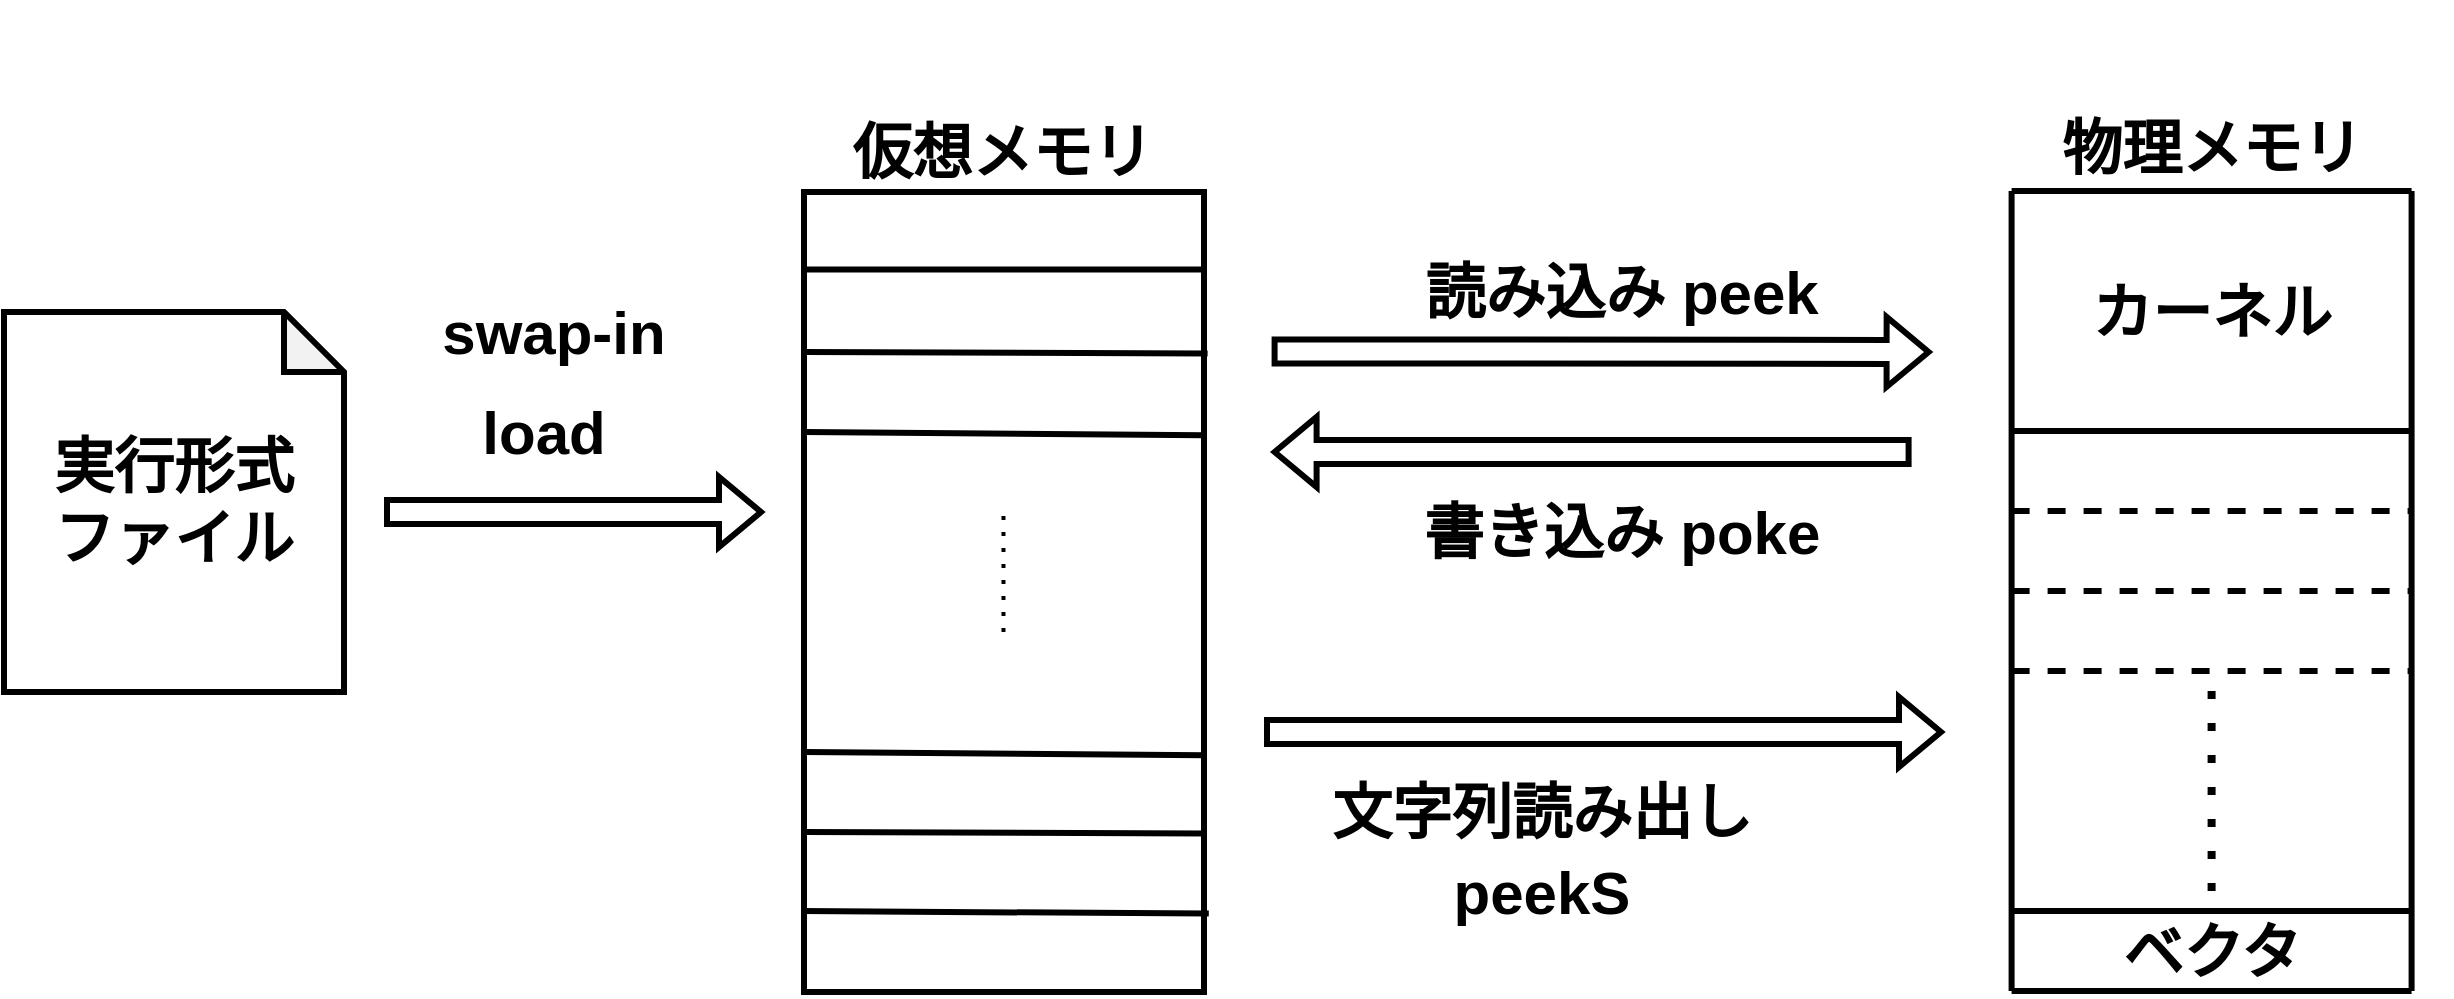 <mxfile version="20.8.18" type="device"><diagram name="ページ1" id="6GyJ-xEebatuYyVdX_I5"><mxGraphModel dx="1249" dy="1271" grid="1" gridSize="10" guides="1" tooltips="1" connect="1" arrows="1" fold="1" page="1" pageScale="1" pageWidth="827" pageHeight="1169" math="0" shadow="0"><root><mxCell id="0"/><mxCell id="1" parent="0"/><mxCell id="5umWTGe1UU6TFaCxOWfy-1" value="" style="rounded=0;whiteSpace=wrap;html=1;strokeWidth=3;" parent="1" vertex="1"><mxGeometry x="440" y="120" width="200" height="400" as="geometry"/></mxCell><mxCell id="5umWTGe1UU6TFaCxOWfy-2" value="" style="endArrow=none;html=1;rounded=0;strokeWidth=3;exitX=0;exitY=0.097;exitDx=0;exitDy=0;exitPerimeter=0;entryX=1.001;entryY=0.097;entryDx=0;entryDy=0;entryPerimeter=0;" parent="1" source="5umWTGe1UU6TFaCxOWfy-1" edge="1" target="5umWTGe1UU6TFaCxOWfy-1"><mxGeometry width="50" height="50" relative="1" as="geometry"><mxPoint x="460" y="420" as="sourcePoint"/><mxPoint x="560" y="157" as="targetPoint"/></mxGeometry></mxCell><mxCell id="5umWTGe1UU6TFaCxOWfy-3" value="" style="endArrow=none;html=1;rounded=0;strokeWidth=3;exitX=-0.004;exitY=0.117;exitDx=0;exitDy=0;exitPerimeter=0;entryX=1.009;entryY=0.202;entryDx=0;entryDy=0;entryPerimeter=0;" parent="1" edge="1" target="5umWTGe1UU6TFaCxOWfy-1"><mxGeometry width="50" height="50" relative="1" as="geometry"><mxPoint x="440" y="200.0" as="sourcePoint"/><mxPoint x="560" y="200" as="targetPoint"/></mxGeometry></mxCell><mxCell id="5umWTGe1UU6TFaCxOWfy-4" value="" style="endArrow=none;html=1;rounded=0;strokeWidth=3;exitX=-0.004;exitY=0.117;exitDx=0;exitDy=0;exitPerimeter=0;entryX=1.002;entryY=0.304;entryDx=0;entryDy=0;entryPerimeter=0;" parent="1" edge="1" target="5umWTGe1UU6TFaCxOWfy-1"><mxGeometry width="50" height="50" relative="1" as="geometry"><mxPoint x="440" y="240.0" as="sourcePoint"/><mxPoint x="560" y="240" as="targetPoint"/></mxGeometry></mxCell><mxCell id="5umWTGe1UU6TFaCxOWfy-5" value="" style="endArrow=none;html=1;rounded=0;strokeWidth=3;exitX=-0.004;exitY=0.117;exitDx=0;exitDy=0;exitPerimeter=0;entryX=1.012;entryY=0.902;entryDx=0;entryDy=0;entryPerimeter=0;" parent="1" edge="1" target="5umWTGe1UU6TFaCxOWfy-1"><mxGeometry width="50" height="50" relative="1" as="geometry"><mxPoint x="438.8" y="479.5" as="sourcePoint"/><mxPoint x="561.2" y="479.5" as="targetPoint"/></mxGeometry></mxCell><mxCell id="5umWTGe1UU6TFaCxOWfy-6" value="" style="endArrow=none;html=1;rounded=0;strokeWidth=3;exitX=-0.004;exitY=0.117;exitDx=0;exitDy=0;exitPerimeter=0;entryX=1.004;entryY=0.802;entryDx=0;entryDy=0;entryPerimeter=0;" parent="1" edge="1" target="5umWTGe1UU6TFaCxOWfy-1"><mxGeometry width="50" height="50" relative="1" as="geometry"><mxPoint x="440" y="440" as="sourcePoint"/><mxPoint x="560" y="440" as="targetPoint"/></mxGeometry></mxCell><mxCell id="5umWTGe1UU6TFaCxOWfy-7" value="" style="endArrow=none;html=1;rounded=0;strokeWidth=3;exitX=-0.004;exitY=0.117;exitDx=0;exitDy=0;exitPerimeter=0;entryX=1.004;entryY=0.704;entryDx=0;entryDy=0;entryPerimeter=0;" parent="1" edge="1" target="5umWTGe1UU6TFaCxOWfy-1"><mxGeometry width="50" height="50" relative="1" as="geometry"><mxPoint x="440" y="400" as="sourcePoint"/><mxPoint x="560" y="400" as="targetPoint"/></mxGeometry></mxCell><mxCell id="5umWTGe1UU6TFaCxOWfy-8" value="" style="endArrow=none;dashed=1;html=1;dashPattern=1 3;strokeWidth=2;rounded=0;" parent="1" edge="1"><mxGeometry width="50" height="50" relative="1" as="geometry"><mxPoint x="539.74" y="340" as="sourcePoint"/><mxPoint x="539.74" y="280" as="targetPoint"/></mxGeometry></mxCell><mxCell id="5umWTGe1UU6TFaCxOWfy-9" value="&lt;font style=&quot;font-size: 30px;&quot;&gt;&lt;b&gt;&amp;nbsp;仮想メモリ&lt;/b&gt;&lt;/font&gt;" style="text;html=1;strokeColor=none;fillColor=none;align=center;verticalAlign=middle;whiteSpace=wrap;rounded=0;" parent="1" vertex="1"><mxGeometry x="440" y="80" width="190" height="40" as="geometry"/></mxCell><mxCell id="5umWTGe1UU6TFaCxOWfy-25" value="" style="shape=flexArrow;endArrow=classic;html=1;rounded=0;strokeWidth=3;fontSize=30;" parent="1" edge="1"><mxGeometry width="50" height="50" relative="1" as="geometry"><mxPoint x="673.8" y="199.69" as="sourcePoint"/><mxPoint x="1003.8" y="200" as="targetPoint"/></mxGeometry></mxCell><mxCell id="5umWTGe1UU6TFaCxOWfy-26" value="&lt;b&gt;読み込み peek&lt;/b&gt;" style="text;html=1;strokeColor=none;fillColor=none;align=center;verticalAlign=middle;whiteSpace=wrap;rounded=0;fontSize=30;" parent="1" vertex="1"><mxGeometry x="738.8" y="150" width="220" height="40" as="geometry"/></mxCell><mxCell id="5umWTGe1UU6TFaCxOWfy-28" value="" style="shape=flexArrow;endArrow=classic;html=1;rounded=0;strokeWidth=3;fontSize=30;" parent="1" edge="1"><mxGeometry width="50" height="50" relative="1" as="geometry"><mxPoint x="993.8" y="250" as="sourcePoint"/><mxPoint x="673.8" y="250" as="targetPoint"/></mxGeometry></mxCell><mxCell id="5umWTGe1UU6TFaCxOWfy-29" value="&lt;b&gt;書き込み poke&lt;/b&gt;" style="text;html=1;strokeColor=none;fillColor=none;align=center;verticalAlign=middle;whiteSpace=wrap;rounded=0;fontSize=30;" parent="1" vertex="1"><mxGeometry x="733.8" y="270" width="230" height="40" as="geometry"/></mxCell><mxCell id="5umWTGe1UU6TFaCxOWfy-36" value="" style="shape=flexArrow;endArrow=classic;html=1;rounded=0;strokeWidth=3;fontSize=30;" parent="1" edge="1"><mxGeometry width="50" height="50" relative="1" as="geometry"><mxPoint x="670" y="390" as="sourcePoint"/><mxPoint x="1010" y="390" as="targetPoint"/></mxGeometry></mxCell><mxCell id="5umWTGe1UU6TFaCxOWfy-38" value="&lt;b&gt;文字列読み出し&lt;/b&gt;" style="text;html=1;strokeColor=none;fillColor=none;align=center;verticalAlign=middle;whiteSpace=wrap;rounded=0;fontSize=30;" parent="1" vertex="1"><mxGeometry x="698.8" y="410" width="220" height="40" as="geometry"/></mxCell><mxCell id="5umWTGe1UU6TFaCxOWfy-39" value="&lt;b&gt;peekS&lt;/b&gt;" style="text;html=1;strokeColor=none;fillColor=none;align=center;verticalAlign=middle;whiteSpace=wrap;rounded=0;fontSize=30;" parent="1" vertex="1"><mxGeometry x="743.8" y="450" width="130" height="40" as="geometry"/></mxCell><mxCell id="5umWTGe1UU6TFaCxOWfy-40" value="&lt;b&gt;実行形式&lt;br&gt;ファイル&lt;/b&gt;" style="shape=note;whiteSpace=wrap;html=1;backgroundOutline=1;darkOpacity=0.05;strokeWidth=3;fontSize=30;" parent="1" vertex="1"><mxGeometry x="40" y="180" width="170" height="190" as="geometry"/></mxCell><mxCell id="5umWTGe1UU6TFaCxOWfy-41" value="" style="shape=flexArrow;endArrow=classic;html=1;rounded=0;strokeWidth=3;fontSize=30;" parent="1" edge="1"><mxGeometry width="50" height="50" relative="1" as="geometry"><mxPoint x="230" y="280" as="sourcePoint"/><mxPoint x="420" y="280" as="targetPoint"/></mxGeometry></mxCell><mxCell id="5umWTGe1UU6TFaCxOWfy-42" value="&lt;b&gt;swap-in&lt;br&gt;&lt;/b&gt;" style="text;html=1;strokeColor=none;fillColor=none;align=center;verticalAlign=middle;whiteSpace=wrap;rounded=0;fontSize=30;" parent="1" vertex="1"><mxGeometry x="250" y="170" width="130" height="40" as="geometry"/></mxCell><mxCell id="5umWTGe1UU6TFaCxOWfy-43" value="&lt;b&gt;load&lt;/b&gt;" style="text;html=1;strokeColor=none;fillColor=none;align=center;verticalAlign=middle;whiteSpace=wrap;rounded=0;fontSize=30;" parent="1" vertex="1"><mxGeometry x="220" y="220" width="180" height="40" as="geometry"/></mxCell><mxCell id="Nh3Mgf0eN2LreNwe9EBt-1" value="" style="endArrow=none;html=1;rounded=0;strokeWidth=3;" edge="1" parent="1"><mxGeometry width="50" height="50" relative="1" as="geometry"><mxPoint x="1043.8" y="119.5" as="sourcePoint"/><mxPoint x="1243.8" y="119.5" as="targetPoint"/></mxGeometry></mxCell><mxCell id="Nh3Mgf0eN2LreNwe9EBt-2" value="" style="endArrow=none;html=1;rounded=0;strokeWidth=3;" edge="1" parent="1"><mxGeometry width="50" height="50" relative="1" as="geometry"><mxPoint x="1043.8" y="119.5" as="sourcePoint"/><mxPoint x="1043.8" y="519.5" as="targetPoint"/></mxGeometry></mxCell><mxCell id="Nh3Mgf0eN2LreNwe9EBt-3" value="" style="endArrow=none;html=1;rounded=0;strokeWidth=3;" edge="1" parent="1"><mxGeometry width="50" height="50" relative="1" as="geometry"><mxPoint x="1243.8" y="119.5" as="sourcePoint"/><mxPoint x="1243.8" y="519.5" as="targetPoint"/></mxGeometry></mxCell><mxCell id="Nh3Mgf0eN2LreNwe9EBt-4" value="" style="endArrow=none;html=1;rounded=0;strokeWidth=3;" edge="1" parent="1"><mxGeometry width="50" height="50" relative="1" as="geometry"><mxPoint x="1043.8" y="519.5" as="sourcePoint"/><mxPoint x="1243.8" y="519.5" as="targetPoint"/></mxGeometry></mxCell><mxCell id="Nh3Mgf0eN2LreNwe9EBt-5" value="" style="endArrow=none;html=1;rounded=0;strokeWidth=3;" edge="1" parent="1"><mxGeometry width="50" height="50" relative="1" as="geometry"><mxPoint x="1043.8" y="239.5" as="sourcePoint"/><mxPoint x="1243.8" y="239.5" as="targetPoint"/></mxGeometry></mxCell><mxCell id="Nh3Mgf0eN2LreNwe9EBt-6" value="" style="endArrow=none;html=1;rounded=0;strokeWidth=3;" edge="1" parent="1"><mxGeometry width="50" height="50" relative="1" as="geometry"><mxPoint x="1043.8" y="479.5" as="sourcePoint"/><mxPoint x="1243.8" y="479.5" as="targetPoint"/></mxGeometry></mxCell><mxCell id="Nh3Mgf0eN2LreNwe9EBt-7" value="" style="endArrow=none;dashed=1;html=1;rounded=0;strokeWidth=3;" edge="1" parent="1"><mxGeometry width="50" height="50" relative="1" as="geometry"><mxPoint x="1043.8" y="279.5" as="sourcePoint"/><mxPoint x="1243.8" y="279.5" as="targetPoint"/></mxGeometry></mxCell><mxCell id="Nh3Mgf0eN2LreNwe9EBt-8" value="" style="endArrow=none;dashed=1;html=1;rounded=0;strokeWidth=3;" edge="1" parent="1"><mxGeometry width="50" height="50" relative="1" as="geometry"><mxPoint x="1043.8" y="319.5" as="sourcePoint"/><mxPoint x="1243.8" y="319.5" as="targetPoint"/></mxGeometry></mxCell><mxCell id="Nh3Mgf0eN2LreNwe9EBt-9" value="" style="endArrow=none;dashed=1;html=1;rounded=0;strokeWidth=3;" edge="1" parent="1"><mxGeometry width="50" height="50" relative="1" as="geometry"><mxPoint x="1043.8" y="359.5" as="sourcePoint"/><mxPoint x="1243.8" y="359.5" as="targetPoint"/></mxGeometry></mxCell><mxCell id="Nh3Mgf0eN2LreNwe9EBt-10" value="" style="endArrow=none;dashed=1;html=1;dashPattern=1 3;strokeWidth=4;rounded=0;" edge="1" parent="1"><mxGeometry width="50" height="50" relative="1" as="geometry"><mxPoint x="1143.8" y="469.5" as="sourcePoint"/><mxPoint x="1143.8" y="369.5" as="targetPoint"/></mxGeometry></mxCell><mxCell id="Nh3Mgf0eN2LreNwe9EBt-11" value="&lt;b&gt;&lt;font style=&quot;font-size: 30px;&quot;&gt;カーネル&lt;/font&gt;&lt;/b&gt;" style="text;html=1;strokeColor=none;fillColor=none;align=center;verticalAlign=middle;whiteSpace=wrap;rounded=0;" vertex="1" parent="1"><mxGeometry x="1043.8" y="159.5" width="200" height="40" as="geometry"/></mxCell><mxCell id="Nh3Mgf0eN2LreNwe9EBt-12" value="&lt;b&gt;&lt;font style=&quot;font-size: 30px;&quot;&gt;ベクタ&lt;/font&gt;&lt;/b&gt;" style="text;html=1;strokeColor=none;fillColor=none;align=center;verticalAlign=middle;whiteSpace=wrap;rounded=0;" vertex="1" parent="1"><mxGeometry x="1043.8" y="479.5" width="200" height="40" as="geometry"/></mxCell><mxCell id="Nh3Mgf0eN2LreNwe9EBt-15" value="&lt;p style=&quot;line-height: 70%;&quot;&gt;&lt;b style=&quot;font-size: 30px;&quot;&gt;&lt;font style=&quot;font-size: 30px;&quot;&gt;物理メモリ&lt;br&gt;&lt;/font&gt;&lt;/b&gt;&lt;/p&gt;" style="text;html=1;strokeColor=none;fillColor=none;align=center;verticalAlign=middle;whiteSpace=wrap;rounded=0;fontSize=50;" vertex="1" parent="1"><mxGeometry x="1023.8" y="70" width="240" height="49.5" as="geometry"/></mxCell></root></mxGraphModel></diagram></mxfile>
